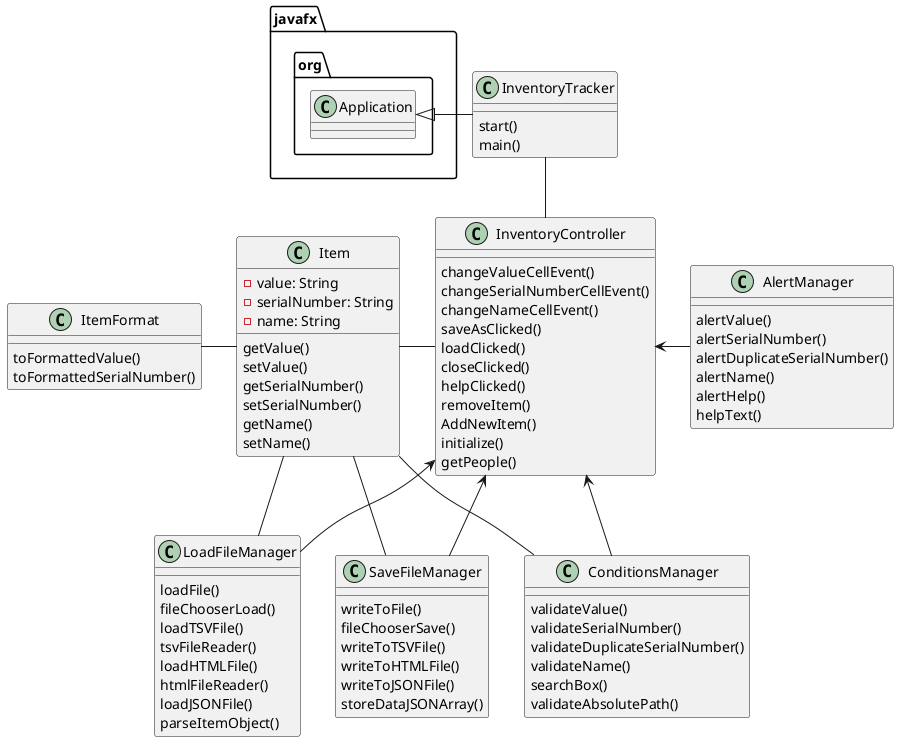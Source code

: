 @startuml
'https://plantuml.com/class-diagram

class InventoryTracker {
    start()
    main()
}

class InventoryController {
	changeValueCellEvent()
	changeSerialNumberCellEvent()
	changeNameCellEvent()
	saveAsClicked()
	loadClicked()
	closeClicked()
	helpClicked()
	removeItem()
	AddNewItem()
	initialize()
	getPeople()
}

class AlertManager {
    alertValue()
    alertSerialNumber()
    alertDuplicateSerialNumber()
    alertName()
    alertHelp()
    helpText()
}

class ConditionsManager {
	validateValue()
	validateSerialNumber()
	validateDuplicateSerialNumber()
	validateName()
	searchBox()
	validateAbsolutePath()
}

class Item {
    - value: String
    - serialNumber: String
    - name: String

	getValue()
	setValue()
	getSerialNumber()
	setSerialNumber()
	getName()
	setName()
}

class ItemFormat {
	toFormattedValue()
	toFormattedSerialNumber()
}

class LoadFileManager {
	loadFile()
	fileChooserLoad()
	loadTSVFile()
	tsvFileReader()
	loadHTMLFile()
	htmlFileReader()
	loadJSONFile()
	parseItemObject()
}

class SaveFileManager {
	writeToFile()
	fileChooserSave()
	writeToTSVFile()
	writeToHTMLFile()
	writeToJSONFile()
	storeDataJSONArray()
}

javafx.org.Application <|- InventoryTracker

InventoryTracker -- InventoryController

InventoryController <- AlertManager
InventoryController <-- ConditionsManager
InventoryController <-- LoadFileManager
InventoryController <-- SaveFileManager

Item - InventoryController
Item -- ConditionsManager
Item -- LoadFileManager
Item -- SaveFileManager
ItemFormat - Item

@enduml